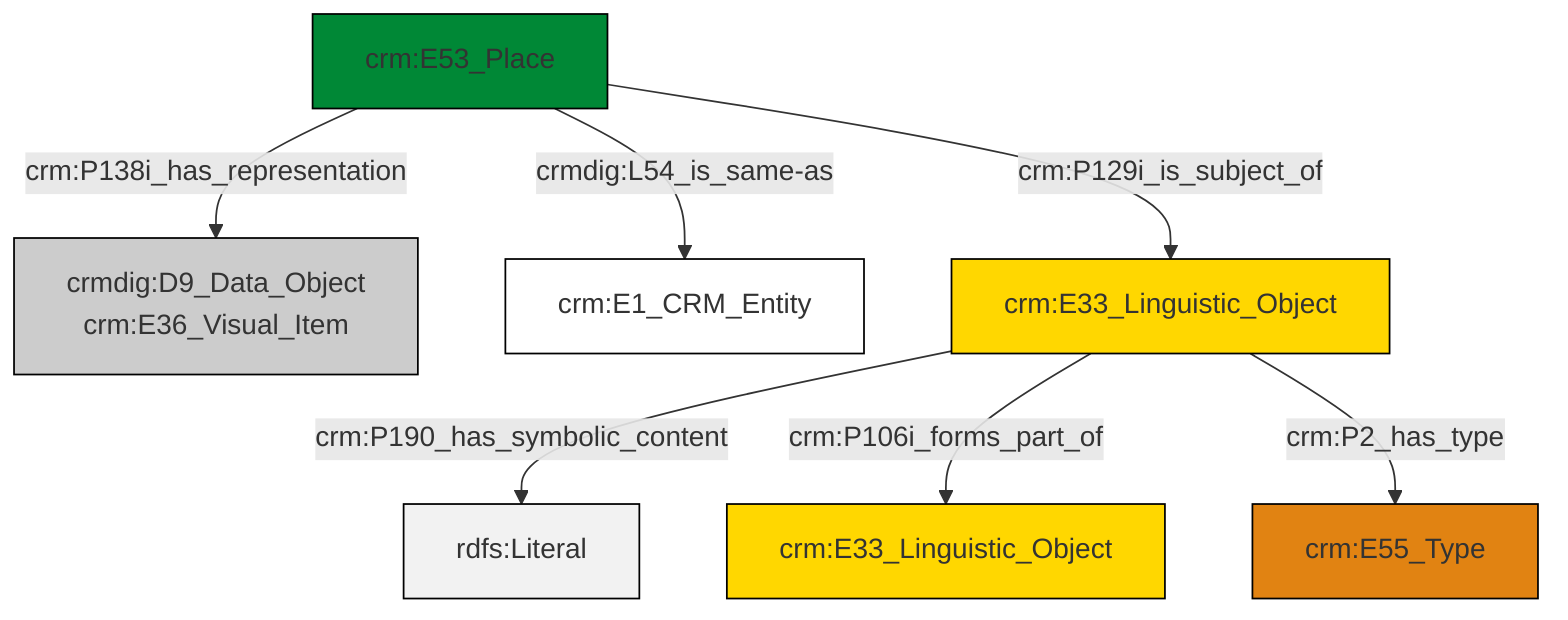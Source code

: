 graph TD
classDef Literal fill:#f2f2f2,stroke:#000000;
classDef CRM_Entity fill:#FFFFFF,stroke:#000000;
classDef Temporal_Entity fill:#00C9E6, stroke:#000000;
classDef Type fill:#E18312, stroke:#000000;
classDef Time-Span fill:#2C9C91, stroke:#000000;
classDef Appellation fill:#FFEB7F, stroke:#000000;
classDef Place fill:#008836, stroke:#000000;
classDef Persistent_Item fill:#B266B2, stroke:#000000;
classDef Conceptual_Object fill:#FFD700, stroke:#000000;
classDef Physical_Thing fill:#D2B48C, stroke:#000000;
classDef Actor fill:#f58aad, stroke:#000000;
classDef PC_Classes fill:#4ce600, stroke:#000000;
classDef Multi fill:#cccccc,stroke:#000000;

2["crm:E53_Place"]:::Place -->|crm:P138i_has_representation| 3["crmdig:D9_Data_Object<br>crm:E36_Visual_Item"]:::Multi
2["crm:E53_Place"]:::Place -->|crmdig:L54_is_same-as| 4["crm:E1_CRM_Entity"]:::CRM_Entity
6["crm:E33_Linguistic_Object"]:::Conceptual_Object -->|crm:P190_has_symbolic_content| 7[rdfs:Literal]:::Literal
6["crm:E33_Linguistic_Object"]:::Conceptual_Object -->|crm:P106i_forms_part_of| 10["crm:E33_Linguistic_Object"]:::Conceptual_Object
6["crm:E33_Linguistic_Object"]:::Conceptual_Object -->|crm:P2_has_type| 0["crm:E55_Type"]:::Type
2["crm:E53_Place"]:::Place -->|crm:P129i_is_subject_of| 6["crm:E33_Linguistic_Object"]:::Conceptual_Object
